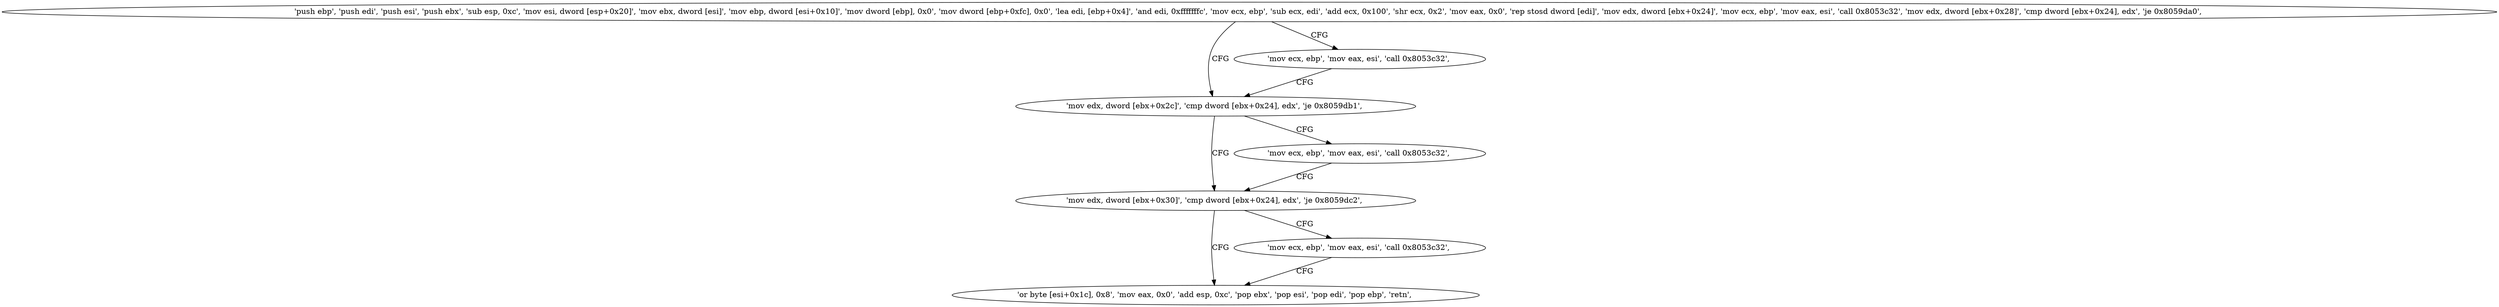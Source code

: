 digraph "func" {
"134585672" [label = "'push ebp', 'push edi', 'push esi', 'push ebx', 'sub esp, 0xc', 'mov esi, dword [esp+0x20]', 'mov ebx, dword [esi]', 'mov ebp, dword [esi+0x10]', 'mov dword [ebp], 0x0', 'mov dword [ebp+0xfc], 0x0', 'lea edi, [ebp+0x4]', 'and edi, 0xfffffffc', 'mov ecx, ebp', 'sub ecx, edi', 'add ecx, 0x100', 'shr ecx, 0x2', 'mov eax, 0x0', 'rep stosd dword [edi]', 'mov edx, dword [ebx+0x24]', 'mov ecx, ebp', 'mov eax, esi', 'call 0x8053c32', 'mov edx, dword [ebx+0x28]', 'cmp dword [ebx+0x24], edx', 'je 0x8059da0', " ]
"134585760" [label = "'mov edx, dword [ebx+0x2c]', 'cmp dword [ebx+0x24], edx', 'je 0x8059db1', " ]
"134585751" [label = "'mov ecx, ebp', 'mov eax, esi', 'call 0x8053c32', " ]
"134585777" [label = "'mov edx, dword [ebx+0x30]', 'cmp dword [ebx+0x24], edx', 'je 0x8059dc2', " ]
"134585768" [label = "'mov ecx, ebp', 'mov eax, esi', 'call 0x8053c32', " ]
"134585794" [label = "'or byte [esi+0x1c], 0x8', 'mov eax, 0x0', 'add esp, 0xc', 'pop ebx', 'pop esi', 'pop edi', 'pop ebp', 'retn', " ]
"134585785" [label = "'mov ecx, ebp', 'mov eax, esi', 'call 0x8053c32', " ]
"134585672" -> "134585760" [ label = "CFG" ]
"134585672" -> "134585751" [ label = "CFG" ]
"134585760" -> "134585777" [ label = "CFG" ]
"134585760" -> "134585768" [ label = "CFG" ]
"134585751" -> "134585760" [ label = "CFG" ]
"134585777" -> "134585794" [ label = "CFG" ]
"134585777" -> "134585785" [ label = "CFG" ]
"134585768" -> "134585777" [ label = "CFG" ]
"134585785" -> "134585794" [ label = "CFG" ]
}
